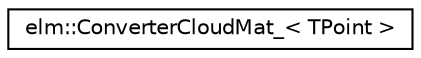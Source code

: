 digraph G
{
  edge [fontname="Helvetica",fontsize="10",labelfontname="Helvetica",labelfontsize="10"];
  node [fontname="Helvetica",fontsize="10",shape=record];
  rankdir="LR";
  Node1 [label="elm::ConverterCloudMat_\< TPoint \>",height=0.2,width=0.4,color="black", fillcolor="white", style="filled",URL="$classelm_1_1ConverterCloudMat__.html",tooltip="Template class with utilities for Cloud-Mat conversions depending on Point type."];
}
